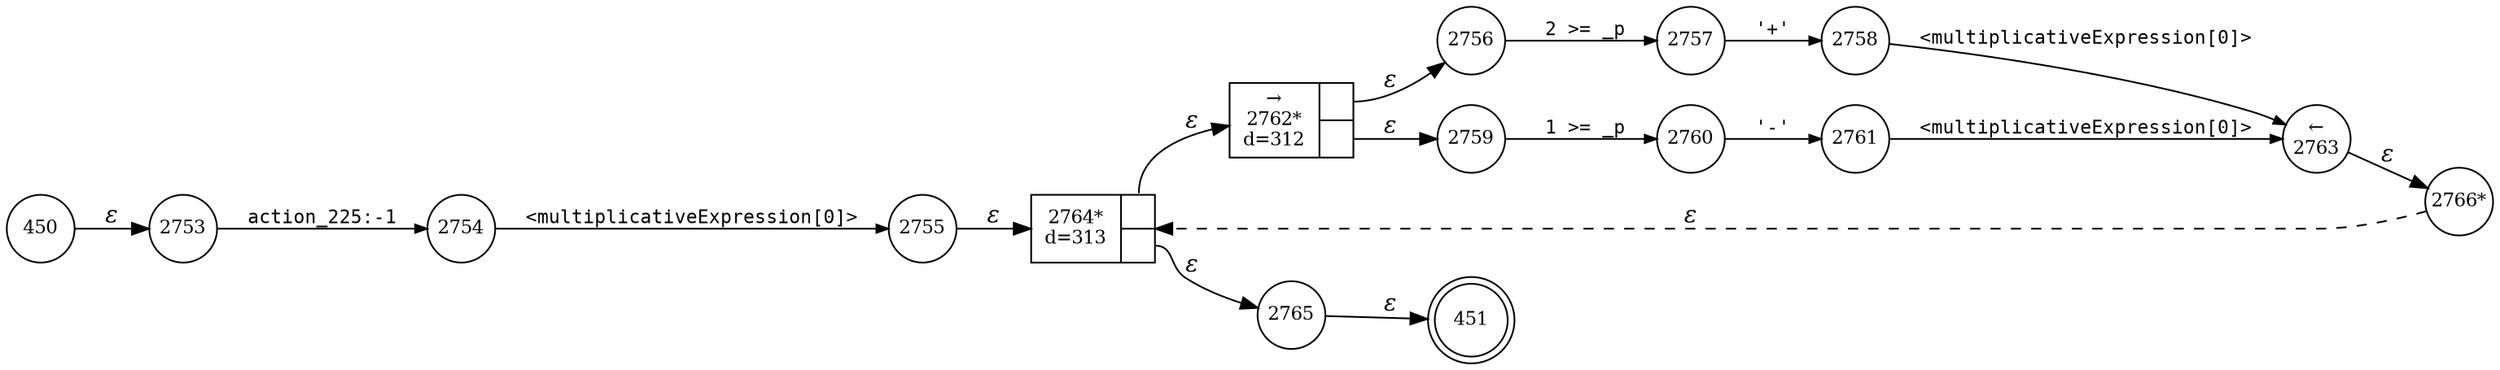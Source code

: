 digraph ATN {
rankdir=LR;
s451[fontsize=11, label="451", shape=doublecircle, fixedsize=true, width=.6];
s2753[fontsize=11,label="2753", shape=circle, fixedsize=true, width=.55, peripheries=1];
s450[fontsize=11,label="450", shape=circle, fixedsize=true, width=.55, peripheries=1];
s2754[fontsize=11,label="2754", shape=circle, fixedsize=true, width=.55, peripheries=1];
s2755[fontsize=11,label="2755", shape=circle, fixedsize=true, width=.55, peripheries=1];
s2756[fontsize=11,label="2756", shape=circle, fixedsize=true, width=.55, peripheries=1];
s2757[fontsize=11,label="2757", shape=circle, fixedsize=true, width=.55, peripheries=1];
s2758[fontsize=11,label="2758", shape=circle, fixedsize=true, width=.55, peripheries=1];
s2759[fontsize=11,label="2759", shape=circle, fixedsize=true, width=.55, peripheries=1];
s2760[fontsize=11,label="2760", shape=circle, fixedsize=true, width=.55, peripheries=1];
s2761[fontsize=11,label="2761", shape=circle, fixedsize=true, width=.55, peripheries=1];
s2762[fontsize=11,label="{&rarr;\n2762*\nd=312|{<p0>|<p1>}}", shape=record, fixedsize=false, peripheries=1];
s2763[fontsize=11,label="&larr;\n2763", shape=circle, fixedsize=true, width=.55, peripheries=1];
s2764[fontsize=11,label="{2764*\nd=313|{<p0>|<p1>}}", shape=record, fixedsize=false, peripheries=1];
s2765[fontsize=11,label="2765", shape=circle, fixedsize=true, width=.55, peripheries=1];
s2766[fontsize=11,label="2766*", shape=circle, fixedsize=true, width=.55, peripheries=1];
s450 -> s2753 [fontname="Times-Italic", label="&epsilon;"];
s2753 -> s2754 [fontsize=11, fontname="Courier", arrowsize=.7, label = "action_225:-1", arrowhead = normal];
s2754 -> s2755 [fontsize=11, fontname="Courier", arrowsize=.7, label = "<multiplicativeExpression[0]>", arrowhead = normal];
s2755 -> s2764 [fontname="Times-Italic", label="&epsilon;"];
s2764:p0 -> s2762 [fontname="Times-Italic", label="&epsilon;"];
s2764:p1 -> s2765 [fontname="Times-Italic", label="&epsilon;"];
s2762:p0 -> s2756 [fontname="Times-Italic", label="&epsilon;"];
s2762:p1 -> s2759 [fontname="Times-Italic", label="&epsilon;"];
s2765 -> s451 [fontname="Times-Italic", label="&epsilon;"];
s2756 -> s2757 [fontsize=11, fontname="Courier", arrowsize=.7, label = "2 >= _p", arrowhead = normal];
s2759 -> s2760 [fontsize=11, fontname="Courier", arrowsize=.7, label = "1 >= _p", arrowhead = normal];
s2757 -> s2758 [fontsize=11, fontname="Courier", arrowsize=.7, label = "'+'", arrowhead = normal];
s2760 -> s2761 [fontsize=11, fontname="Courier", arrowsize=.7, label = "'-'", arrowhead = normal];
s2758 -> s2763 [fontsize=11, fontname="Courier", arrowsize=.7, label = "<multiplicativeExpression[0]>", arrowhead = normal];
s2761 -> s2763 [fontsize=11, fontname="Courier", arrowsize=.7, label = "<multiplicativeExpression[0]>", arrowhead = normal];
s2763 -> s2766 [fontname="Times-Italic", label="&epsilon;"];
s2766 -> s2764 [fontname="Times-Italic", label="&epsilon;", style="dashed"];
}